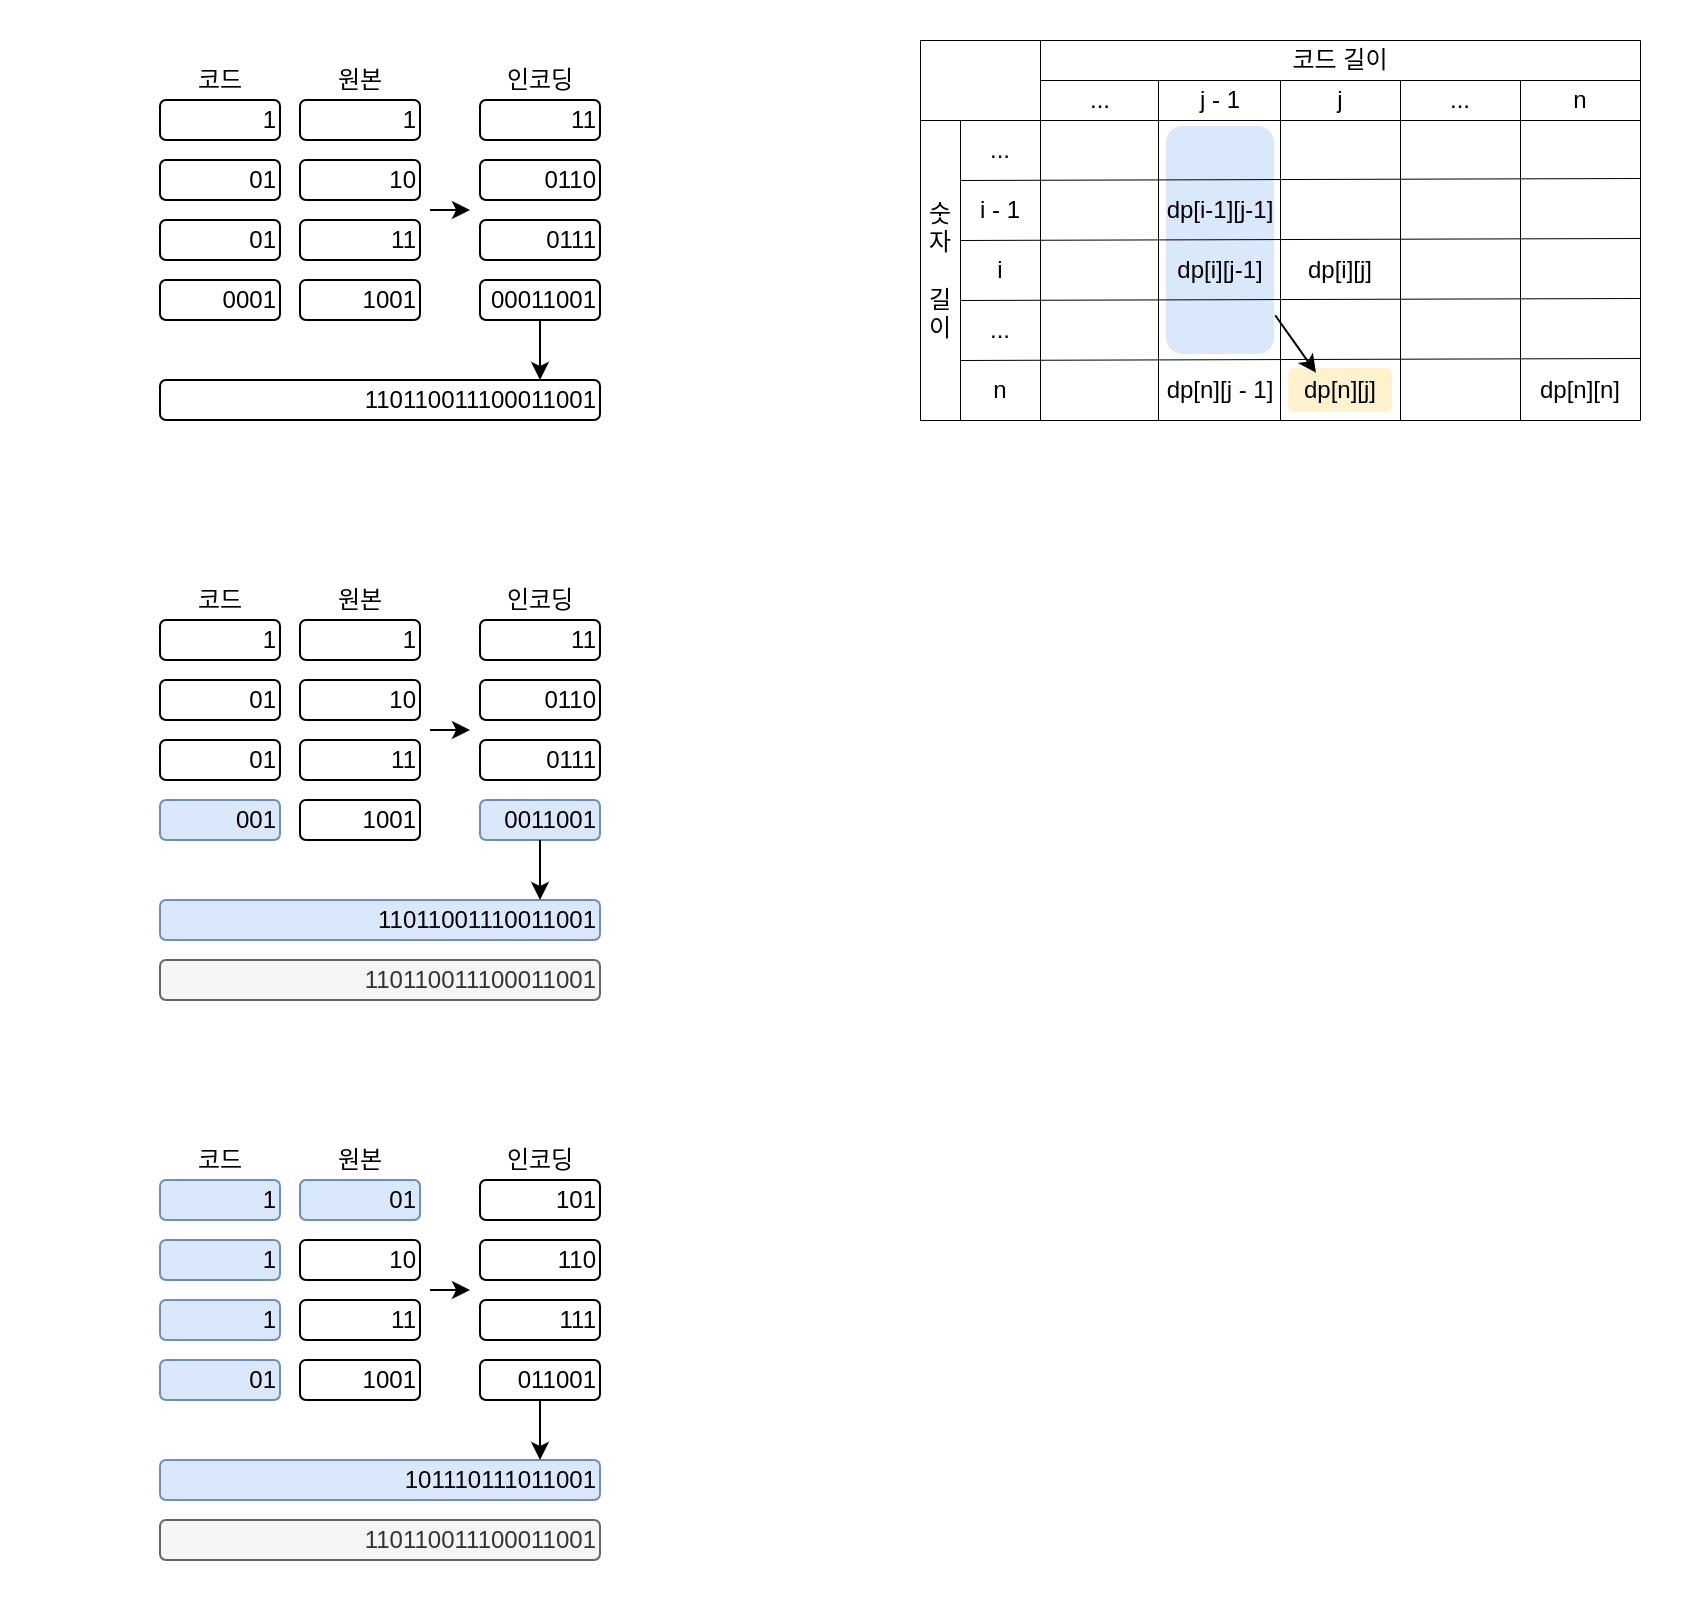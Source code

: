 <mxfile version="26.2.9">
  <diagram id="KLZLHbD8kEgf2VRzq5U3" name="페이지-1">
    <mxGraphModel dx="186" dy="358" grid="1" gridSize="10" guides="1" tooltips="1" connect="1" arrows="1" fold="1" page="1" pageScale="1" pageWidth="827" pageHeight="1169" math="0" shadow="0">
      <root>
        <mxCell id="0" />
        <mxCell id="1" parent="0" />
        <mxCell id="qim8Jm9y28PWDWVCLUx8-98" value="" style="rounded=0;whiteSpace=wrap;html=1;strokeColor=none;" vertex="1" parent="1">
          <mxGeometry x="700" y="150" width="400" height="230" as="geometry" />
        </mxCell>
        <mxCell id="qim8Jm9y28PWDWVCLUx8-109" value="" style="rounded=1;whiteSpace=wrap;html=1;fillColor=#dae8fc;strokeColor=none;" vertex="1" parent="1">
          <mxGeometry x="843" y="213" width="54" height="114" as="geometry" />
        </mxCell>
        <mxCell id="qim8Jm9y28PWDWVCLUx8-21" value="" style="rounded=0;whiteSpace=wrap;html=1;strokeColor=none;" vertex="1" parent="1">
          <mxGeometry x="260" y="170" width="380" height="210" as="geometry" />
        </mxCell>
        <mxCell id="qim8Jm9y28PWDWVCLUx8-1" value="1" style="rounded=1;whiteSpace=wrap;html=1;align=right;" vertex="1" parent="1">
          <mxGeometry x="410" y="200" width="60" height="20" as="geometry" />
        </mxCell>
        <mxCell id="qim8Jm9y28PWDWVCLUx8-3" value="10" style="rounded=1;whiteSpace=wrap;html=1;align=right;" vertex="1" parent="1">
          <mxGeometry x="410" y="230" width="60" height="20" as="geometry" />
        </mxCell>
        <mxCell id="qim8Jm9y28PWDWVCLUx8-4" value="11" style="rounded=1;whiteSpace=wrap;html=1;align=right;" vertex="1" parent="1">
          <mxGeometry x="410" y="260" width="60" height="20" as="geometry" />
        </mxCell>
        <mxCell id="qim8Jm9y28PWDWVCLUx8-5" value="1001" style="rounded=1;whiteSpace=wrap;html=1;align=right;" vertex="1" parent="1">
          <mxGeometry x="410" y="290" width="60" height="20" as="geometry" />
        </mxCell>
        <mxCell id="qim8Jm9y28PWDWVCLUx8-6" value="1" style="rounded=1;whiteSpace=wrap;html=1;align=right;" vertex="1" parent="1">
          <mxGeometry x="340" y="200" width="60" height="20" as="geometry" />
        </mxCell>
        <mxCell id="qim8Jm9y28PWDWVCLUx8-7" value="01" style="rounded=1;whiteSpace=wrap;html=1;align=right;" vertex="1" parent="1">
          <mxGeometry x="340" y="230" width="60" height="20" as="geometry" />
        </mxCell>
        <mxCell id="qim8Jm9y28PWDWVCLUx8-8" value="01" style="rounded=1;whiteSpace=wrap;html=1;align=right;" vertex="1" parent="1">
          <mxGeometry x="340" y="260" width="60" height="20" as="geometry" />
        </mxCell>
        <mxCell id="qim8Jm9y28PWDWVCLUx8-9" value="0001" style="rounded=1;whiteSpace=wrap;html=1;align=right;" vertex="1" parent="1">
          <mxGeometry x="340" y="290" width="60" height="20" as="geometry" />
        </mxCell>
        <mxCell id="qim8Jm9y28PWDWVCLUx8-10" value="코드" style="text;html=1;align=center;verticalAlign=middle;whiteSpace=wrap;rounded=0;" vertex="1" parent="1">
          <mxGeometry x="340" y="180" width="60" height="20" as="geometry" />
        </mxCell>
        <mxCell id="qim8Jm9y28PWDWVCLUx8-11" value="원본" style="text;html=1;align=center;verticalAlign=middle;whiteSpace=wrap;rounded=0;" vertex="1" parent="1">
          <mxGeometry x="410" y="180" width="60" height="20" as="geometry" />
        </mxCell>
        <mxCell id="qim8Jm9y28PWDWVCLUx8-12" value="인코딩" style="text;html=1;align=center;verticalAlign=middle;whiteSpace=wrap;rounded=0;" vertex="1" parent="1">
          <mxGeometry x="500" y="180" width="60" height="20" as="geometry" />
        </mxCell>
        <mxCell id="qim8Jm9y28PWDWVCLUx8-13" value="11" style="rounded=1;whiteSpace=wrap;html=1;align=right;" vertex="1" parent="1">
          <mxGeometry x="500" y="200" width="60" height="20" as="geometry" />
        </mxCell>
        <mxCell id="qim8Jm9y28PWDWVCLUx8-14" value="0110" style="rounded=1;whiteSpace=wrap;html=1;align=right;" vertex="1" parent="1">
          <mxGeometry x="500" y="230" width="60" height="20" as="geometry" />
        </mxCell>
        <mxCell id="qim8Jm9y28PWDWVCLUx8-15" value="0111" style="rounded=1;whiteSpace=wrap;html=1;align=right;" vertex="1" parent="1">
          <mxGeometry x="500" y="260" width="60" height="20" as="geometry" />
        </mxCell>
        <mxCell id="qim8Jm9y28PWDWVCLUx8-16" value="00011001" style="rounded=1;whiteSpace=wrap;html=1;align=right;" vertex="1" parent="1">
          <mxGeometry x="500" y="290" width="60" height="20" as="geometry" />
        </mxCell>
        <mxCell id="qim8Jm9y28PWDWVCLUx8-17" value="110110011100011001" style="rounded=1;whiteSpace=wrap;html=1;align=right;" vertex="1" parent="1">
          <mxGeometry x="340" y="340" width="220" height="20" as="geometry" />
        </mxCell>
        <mxCell id="qim8Jm9y28PWDWVCLUx8-18" value="" style="endArrow=classic;html=1;rounded=0;" edge="1" parent="1">
          <mxGeometry width="50" height="50" relative="1" as="geometry">
            <mxPoint x="475" y="255" as="sourcePoint" />
            <mxPoint x="495" y="255" as="targetPoint" />
          </mxGeometry>
        </mxCell>
        <mxCell id="qim8Jm9y28PWDWVCLUx8-19" value="" style="endArrow=classic;html=1;rounded=0;" edge="1" parent="1" source="qim8Jm9y28PWDWVCLUx8-16">
          <mxGeometry width="50" height="50" relative="1" as="geometry">
            <mxPoint x="380" y="270" as="sourcePoint" />
            <mxPoint x="530" y="340" as="targetPoint" />
          </mxGeometry>
        </mxCell>
        <mxCell id="qim8Jm9y28PWDWVCLUx8-22" value="" style="rounded=0;whiteSpace=wrap;html=1;strokeColor=none;" vertex="1" parent="1">
          <mxGeometry x="260" y="430" width="380" height="240" as="geometry" />
        </mxCell>
        <mxCell id="qim8Jm9y28PWDWVCLUx8-23" value="1" style="rounded=1;whiteSpace=wrap;html=1;align=right;" vertex="1" parent="1">
          <mxGeometry x="410" y="460" width="60" height="20" as="geometry" />
        </mxCell>
        <mxCell id="qim8Jm9y28PWDWVCLUx8-24" value="10" style="rounded=1;whiteSpace=wrap;html=1;align=right;" vertex="1" parent="1">
          <mxGeometry x="410" y="490" width="60" height="20" as="geometry" />
        </mxCell>
        <mxCell id="qim8Jm9y28PWDWVCLUx8-25" value="11" style="rounded=1;whiteSpace=wrap;html=1;align=right;" vertex="1" parent="1">
          <mxGeometry x="410" y="520" width="60" height="20" as="geometry" />
        </mxCell>
        <mxCell id="qim8Jm9y28PWDWVCLUx8-26" value="1001" style="rounded=1;whiteSpace=wrap;html=1;align=right;" vertex="1" parent="1">
          <mxGeometry x="410" y="550" width="60" height="20" as="geometry" />
        </mxCell>
        <mxCell id="qim8Jm9y28PWDWVCLUx8-27" value="1" style="rounded=1;whiteSpace=wrap;html=1;align=right;" vertex="1" parent="1">
          <mxGeometry x="340" y="460" width="60" height="20" as="geometry" />
        </mxCell>
        <mxCell id="qim8Jm9y28PWDWVCLUx8-28" value="01" style="rounded=1;whiteSpace=wrap;html=1;align=right;" vertex="1" parent="1">
          <mxGeometry x="340" y="490" width="60" height="20" as="geometry" />
        </mxCell>
        <mxCell id="qim8Jm9y28PWDWVCLUx8-29" value="01" style="rounded=1;whiteSpace=wrap;html=1;align=right;" vertex="1" parent="1">
          <mxGeometry x="340" y="520" width="60" height="20" as="geometry" />
        </mxCell>
        <mxCell id="qim8Jm9y28PWDWVCLUx8-30" value="001" style="rounded=1;whiteSpace=wrap;html=1;align=right;fillColor=#dae8fc;strokeColor=#6c8ebf;" vertex="1" parent="1">
          <mxGeometry x="340" y="550" width="60" height="20" as="geometry" />
        </mxCell>
        <mxCell id="qim8Jm9y28PWDWVCLUx8-31" value="코드" style="text;html=1;align=center;verticalAlign=middle;whiteSpace=wrap;rounded=0;" vertex="1" parent="1">
          <mxGeometry x="340" y="440" width="60" height="20" as="geometry" />
        </mxCell>
        <mxCell id="qim8Jm9y28PWDWVCLUx8-32" value="원본" style="text;html=1;align=center;verticalAlign=middle;whiteSpace=wrap;rounded=0;" vertex="1" parent="1">
          <mxGeometry x="410" y="440" width="60" height="20" as="geometry" />
        </mxCell>
        <mxCell id="qim8Jm9y28PWDWVCLUx8-33" value="인코딩" style="text;html=1;align=center;verticalAlign=middle;whiteSpace=wrap;rounded=0;" vertex="1" parent="1">
          <mxGeometry x="500" y="440" width="60" height="20" as="geometry" />
        </mxCell>
        <mxCell id="qim8Jm9y28PWDWVCLUx8-34" value="11" style="rounded=1;whiteSpace=wrap;html=1;align=right;" vertex="1" parent="1">
          <mxGeometry x="500" y="460" width="60" height="20" as="geometry" />
        </mxCell>
        <mxCell id="qim8Jm9y28PWDWVCLUx8-35" value="0110" style="rounded=1;whiteSpace=wrap;html=1;align=right;" vertex="1" parent="1">
          <mxGeometry x="500" y="490" width="60" height="20" as="geometry" />
        </mxCell>
        <mxCell id="qim8Jm9y28PWDWVCLUx8-36" value="0111" style="rounded=1;whiteSpace=wrap;html=1;align=right;" vertex="1" parent="1">
          <mxGeometry x="500" y="520" width="60" height="20" as="geometry" />
        </mxCell>
        <mxCell id="qim8Jm9y28PWDWVCLUx8-37" value="0011001" style="rounded=1;whiteSpace=wrap;html=1;align=right;fillColor=#dae8fc;strokeColor=#6c8ebf;" vertex="1" parent="1">
          <mxGeometry x="500" y="550" width="60" height="20" as="geometry" />
        </mxCell>
        <mxCell id="qim8Jm9y28PWDWVCLUx8-38" value="11011001110011001" style="rounded=1;whiteSpace=wrap;html=1;align=right;fillColor=#dae8fc;strokeColor=#6c8ebf;" vertex="1" parent="1">
          <mxGeometry x="340" y="600" width="220" height="20" as="geometry" />
        </mxCell>
        <mxCell id="qim8Jm9y28PWDWVCLUx8-39" value="" style="endArrow=classic;html=1;rounded=0;" edge="1" parent="1">
          <mxGeometry width="50" height="50" relative="1" as="geometry">
            <mxPoint x="475" y="515" as="sourcePoint" />
            <mxPoint x="495" y="515" as="targetPoint" />
          </mxGeometry>
        </mxCell>
        <mxCell id="qim8Jm9y28PWDWVCLUx8-40" value="" style="endArrow=classic;html=1;rounded=0;" edge="1" parent="1" source="qim8Jm9y28PWDWVCLUx8-37">
          <mxGeometry width="50" height="50" relative="1" as="geometry">
            <mxPoint x="380" y="530" as="sourcePoint" />
            <mxPoint x="530" y="600" as="targetPoint" />
          </mxGeometry>
        </mxCell>
        <mxCell id="qim8Jm9y28PWDWVCLUx8-41" value="110110011100011001" style="rounded=1;whiteSpace=wrap;html=1;align=right;fillColor=#f5f5f5;fontColor=#333333;strokeColor=#666666;" vertex="1" parent="1">
          <mxGeometry x="340" y="630" width="220" height="20" as="geometry" />
        </mxCell>
        <mxCell id="qim8Jm9y28PWDWVCLUx8-42" value="" style="rounded=0;whiteSpace=wrap;html=1;strokeColor=none;" vertex="1" parent="1">
          <mxGeometry x="260" y="710" width="380" height="240" as="geometry" />
        </mxCell>
        <mxCell id="qim8Jm9y28PWDWVCLUx8-43" value="01" style="rounded=1;whiteSpace=wrap;html=1;align=right;fillColor=#dae8fc;strokeColor=#6c8ebf;" vertex="1" parent="1">
          <mxGeometry x="410" y="740" width="60" height="20" as="geometry" />
        </mxCell>
        <mxCell id="qim8Jm9y28PWDWVCLUx8-44" value="10" style="rounded=1;whiteSpace=wrap;html=1;align=right;" vertex="1" parent="1">
          <mxGeometry x="410" y="770" width="60" height="20" as="geometry" />
        </mxCell>
        <mxCell id="qim8Jm9y28PWDWVCLUx8-45" value="11" style="rounded=1;whiteSpace=wrap;html=1;align=right;" vertex="1" parent="1">
          <mxGeometry x="410" y="800" width="60" height="20" as="geometry" />
        </mxCell>
        <mxCell id="qim8Jm9y28PWDWVCLUx8-46" value="1001" style="rounded=1;whiteSpace=wrap;html=1;align=right;" vertex="1" parent="1">
          <mxGeometry x="410" y="830" width="60" height="20" as="geometry" />
        </mxCell>
        <mxCell id="qim8Jm9y28PWDWVCLUx8-47" value="1" style="rounded=1;whiteSpace=wrap;html=1;align=right;fillColor=#dae8fc;strokeColor=#6c8ebf;" vertex="1" parent="1">
          <mxGeometry x="340" y="740" width="60" height="20" as="geometry" />
        </mxCell>
        <mxCell id="qim8Jm9y28PWDWVCLUx8-48" value="1" style="rounded=1;whiteSpace=wrap;html=1;align=right;fillColor=#dae8fc;strokeColor=#6c8ebf;" vertex="1" parent="1">
          <mxGeometry x="340" y="770" width="60" height="20" as="geometry" />
        </mxCell>
        <mxCell id="qim8Jm9y28PWDWVCLUx8-49" value="1" style="rounded=1;whiteSpace=wrap;html=1;align=right;fillColor=#dae8fc;strokeColor=#6c8ebf;" vertex="1" parent="1">
          <mxGeometry x="340" y="800" width="60" height="20" as="geometry" />
        </mxCell>
        <mxCell id="qim8Jm9y28PWDWVCLUx8-50" value="01" style="rounded=1;whiteSpace=wrap;html=1;align=right;fillColor=#dae8fc;strokeColor=#6c8ebf;" vertex="1" parent="1">
          <mxGeometry x="340" y="830" width="60" height="20" as="geometry" />
        </mxCell>
        <mxCell id="qim8Jm9y28PWDWVCLUx8-51" value="코드" style="text;html=1;align=center;verticalAlign=middle;whiteSpace=wrap;rounded=0;" vertex="1" parent="1">
          <mxGeometry x="340" y="720" width="60" height="20" as="geometry" />
        </mxCell>
        <mxCell id="qim8Jm9y28PWDWVCLUx8-52" value="원본" style="text;html=1;align=center;verticalAlign=middle;whiteSpace=wrap;rounded=0;" vertex="1" parent="1">
          <mxGeometry x="410" y="720" width="60" height="20" as="geometry" />
        </mxCell>
        <mxCell id="qim8Jm9y28PWDWVCLUx8-53" value="인코딩" style="text;html=1;align=center;verticalAlign=middle;whiteSpace=wrap;rounded=0;" vertex="1" parent="1">
          <mxGeometry x="500" y="720" width="60" height="20" as="geometry" />
        </mxCell>
        <mxCell id="qim8Jm9y28PWDWVCLUx8-54" value="101" style="rounded=1;whiteSpace=wrap;html=1;align=right;" vertex="1" parent="1">
          <mxGeometry x="500" y="740" width="60" height="20" as="geometry" />
        </mxCell>
        <mxCell id="qim8Jm9y28PWDWVCLUx8-55" value="110" style="rounded=1;whiteSpace=wrap;html=1;align=right;" vertex="1" parent="1">
          <mxGeometry x="500" y="770" width="60" height="20" as="geometry" />
        </mxCell>
        <mxCell id="qim8Jm9y28PWDWVCLUx8-56" value="111" style="rounded=1;whiteSpace=wrap;html=1;align=right;" vertex="1" parent="1">
          <mxGeometry x="500" y="800" width="60" height="20" as="geometry" />
        </mxCell>
        <mxCell id="qim8Jm9y28PWDWVCLUx8-57" value="011001" style="rounded=1;whiteSpace=wrap;html=1;align=right;" vertex="1" parent="1">
          <mxGeometry x="500" y="830" width="60" height="20" as="geometry" />
        </mxCell>
        <mxCell id="qim8Jm9y28PWDWVCLUx8-58" value="101110111011001" style="rounded=1;whiteSpace=wrap;html=1;align=right;fillColor=#dae8fc;strokeColor=#6c8ebf;" vertex="1" parent="1">
          <mxGeometry x="340" y="880" width="220" height="20" as="geometry" />
        </mxCell>
        <mxCell id="qim8Jm9y28PWDWVCLUx8-59" value="" style="endArrow=classic;html=1;rounded=0;" edge="1" parent="1">
          <mxGeometry width="50" height="50" relative="1" as="geometry">
            <mxPoint x="475" y="795" as="sourcePoint" />
            <mxPoint x="495" y="795" as="targetPoint" />
          </mxGeometry>
        </mxCell>
        <mxCell id="qim8Jm9y28PWDWVCLUx8-60" value="" style="endArrow=classic;html=1;rounded=0;" edge="1" parent="1" source="qim8Jm9y28PWDWVCLUx8-57">
          <mxGeometry width="50" height="50" relative="1" as="geometry">
            <mxPoint x="380" y="810" as="sourcePoint" />
            <mxPoint x="530" y="880" as="targetPoint" />
          </mxGeometry>
        </mxCell>
        <mxCell id="qim8Jm9y28PWDWVCLUx8-61" value="110110011100011001" style="rounded=1;whiteSpace=wrap;html=1;align=right;fillColor=#f5f5f5;fontColor=#333333;strokeColor=#666666;" vertex="1" parent="1">
          <mxGeometry x="340" y="910" width="220" height="20" as="geometry" />
        </mxCell>
        <mxCell id="qim8Jm9y28PWDWVCLUx8-63" value="j - 1" style="text;html=1;align=center;verticalAlign=middle;whiteSpace=wrap;rounded=0;" vertex="1" parent="1">
          <mxGeometry x="840" y="190" width="60" height="20" as="geometry" />
        </mxCell>
        <mxCell id="qim8Jm9y28PWDWVCLUx8-64" value="코드 길이" style="text;html=1;align=center;verticalAlign=middle;whiteSpace=wrap;rounded=0;" vertex="1" parent="1">
          <mxGeometry x="780" y="170" width="300" height="20" as="geometry" />
        </mxCell>
        <mxCell id="qim8Jm9y28PWDWVCLUx8-65" value="j" style="text;html=1;align=center;verticalAlign=middle;whiteSpace=wrap;rounded=0;" vertex="1" parent="1">
          <mxGeometry x="900" y="190" width="60" height="20" as="geometry" />
        </mxCell>
        <mxCell id="qim8Jm9y28PWDWVCLUx8-66" value="숫&lt;div&gt;자&lt;/div&gt;&lt;div&gt;&lt;br&gt;&lt;/div&gt;&lt;div&gt;길&lt;/div&gt;&lt;div&gt;이&lt;/div&gt;" style="text;html=1;align=center;verticalAlign=middle;whiteSpace=wrap;rounded=0;" vertex="1" parent="1">
          <mxGeometry x="720" y="210" width="20" height="150" as="geometry" />
        </mxCell>
        <mxCell id="qim8Jm9y28PWDWVCLUx8-67" value="..." style="text;html=1;align=center;verticalAlign=middle;whiteSpace=wrap;rounded=0;" vertex="1" parent="1">
          <mxGeometry x="960" y="190" width="60" height="20" as="geometry" />
        </mxCell>
        <mxCell id="qim8Jm9y28PWDWVCLUx8-68" value="" style="endArrow=none;html=1;rounded=0;strokeWidth=0.5;exitX=1;exitY=1;exitDx=0;exitDy=0;" edge="1" parent="1" source="qim8Jm9y28PWDWVCLUx8-92">
          <mxGeometry width="50" height="50" relative="1" as="geometry">
            <mxPoint x="780" y="375" as="sourcePoint" />
            <mxPoint x="780" y="170" as="targetPoint" />
          </mxGeometry>
        </mxCell>
        <mxCell id="qim8Jm9y28PWDWVCLUx8-69" value="" style="endArrow=none;html=1;rounded=0;strokeWidth=0.5;entryX=0;entryY=0.25;entryDx=0;entryDy=0;" edge="1" parent="1">
          <mxGeometry width="50" height="50" relative="1" as="geometry">
            <mxPoint x="900" y="360" as="sourcePoint" />
            <mxPoint x="900" y="190" as="targetPoint" />
          </mxGeometry>
        </mxCell>
        <mxCell id="qim8Jm9y28PWDWVCLUx8-70" value="" style="endArrow=none;html=1;rounded=0;strokeWidth=0.5;entryX=0;entryY=0.25;entryDx=0;entryDy=0;" edge="1" parent="1">
          <mxGeometry width="50" height="50" relative="1" as="geometry">
            <mxPoint x="960" y="360" as="sourcePoint" />
            <mxPoint x="960" y="190" as="targetPoint" />
          </mxGeometry>
        </mxCell>
        <mxCell id="qim8Jm9y28PWDWVCLUx8-72" value="" style="endArrow=none;html=1;rounded=0;strokeWidth=0.5;entryX=1;entryY=0;entryDx=0;entryDy=0;exitX=0;exitY=0;exitDx=0;exitDy=0;" edge="1" parent="1" source="qim8Jm9y28PWDWVCLUx8-74" target="qim8Jm9y28PWDWVCLUx8-78">
          <mxGeometry width="50" height="50" relative="1" as="geometry">
            <mxPoint x="720" y="190" as="sourcePoint" />
            <mxPoint x="1020" y="190" as="targetPoint" />
          </mxGeometry>
        </mxCell>
        <mxCell id="qim8Jm9y28PWDWVCLUx8-73" value="" style="endArrow=none;html=1;rounded=0;strokeWidth=0.5;entryX=1;entryY=1;entryDx=0;entryDy=0;" edge="1" parent="1" target="qim8Jm9y28PWDWVCLUx8-78">
          <mxGeometry width="50" height="50" relative="1" as="geometry">
            <mxPoint x="720" y="210" as="sourcePoint" />
            <mxPoint x="1020" y="210" as="targetPoint" />
          </mxGeometry>
        </mxCell>
        <mxCell id="qim8Jm9y28PWDWVCLUx8-74" value="..." style="text;html=1;align=center;verticalAlign=middle;whiteSpace=wrap;rounded=0;" vertex="1" parent="1">
          <mxGeometry x="780" y="190" width="60" height="20" as="geometry" />
        </mxCell>
        <mxCell id="qim8Jm9y28PWDWVCLUx8-77" value="" style="endArrow=none;html=1;rounded=0;strokeWidth=0.5;entryX=0;entryY=0.25;entryDx=0;entryDy=0;" edge="1" parent="1">
          <mxGeometry width="50" height="50" relative="1" as="geometry">
            <mxPoint x="839" y="360" as="sourcePoint" />
            <mxPoint x="839" y="190" as="targetPoint" />
          </mxGeometry>
        </mxCell>
        <mxCell id="qim8Jm9y28PWDWVCLUx8-78" value="n" style="text;html=1;align=center;verticalAlign=middle;whiteSpace=wrap;rounded=0;" vertex="1" parent="1">
          <mxGeometry x="1020" y="190" width="60" height="20" as="geometry" />
        </mxCell>
        <mxCell id="qim8Jm9y28PWDWVCLUx8-80" value="" style="endArrow=none;html=1;rounded=0;strokeWidth=0.5;entryX=1;entryY=0;entryDx=0;entryDy=0;" edge="1" parent="1">
          <mxGeometry width="50" height="50" relative="1" as="geometry">
            <mxPoint x="1080" y="360" as="sourcePoint" />
            <mxPoint x="1080" y="170" as="targetPoint" />
          </mxGeometry>
        </mxCell>
        <mxCell id="qim8Jm9y28PWDWVCLUx8-81" value="" style="endArrow=none;html=1;rounded=0;strokeWidth=0.5;entryX=0;entryY=0.25;entryDx=0;entryDy=0;" edge="1" parent="1">
          <mxGeometry width="50" height="50" relative="1" as="geometry">
            <mxPoint x="1020" y="360" as="sourcePoint" />
            <mxPoint x="1020" y="190" as="targetPoint" />
          </mxGeometry>
        </mxCell>
        <mxCell id="qim8Jm9y28PWDWVCLUx8-82" value="..." style="text;html=1;align=center;verticalAlign=middle;whiteSpace=wrap;rounded=0;" vertex="1" parent="1">
          <mxGeometry x="740" y="210" width="40" height="30" as="geometry" />
        </mxCell>
        <mxCell id="qim8Jm9y28PWDWVCLUx8-85" value="" style="endArrow=none;html=1;rounded=0;strokeWidth=0.5;entryX=1;entryY=1;entryDx=0;entryDy=0;exitX=0;exitY=1;exitDx=0;exitDy=0;" edge="1" parent="1" source="qim8Jm9y28PWDWVCLUx8-82">
          <mxGeometry width="50" height="50" relative="1" as="geometry">
            <mxPoint x="730" y="239" as="sourcePoint" />
            <mxPoint x="1080" y="239" as="targetPoint" />
          </mxGeometry>
        </mxCell>
        <mxCell id="qim8Jm9y28PWDWVCLUx8-86" value="i - 1" style="text;html=1;align=center;verticalAlign=middle;whiteSpace=wrap;rounded=0;" vertex="1" parent="1">
          <mxGeometry x="740" y="240" width="40" height="30" as="geometry" />
        </mxCell>
        <mxCell id="qim8Jm9y28PWDWVCLUx8-87" value="" style="endArrow=none;html=1;rounded=0;strokeWidth=0.5;entryX=1;entryY=1;entryDx=0;entryDy=0;exitX=0;exitY=1;exitDx=0;exitDy=0;" edge="1" source="qim8Jm9y28PWDWVCLUx8-86" parent="1">
          <mxGeometry width="50" height="50" relative="1" as="geometry">
            <mxPoint x="730" y="269" as="sourcePoint" />
            <mxPoint x="1080" y="269" as="targetPoint" />
          </mxGeometry>
        </mxCell>
        <mxCell id="qim8Jm9y28PWDWVCLUx8-88" value="i" style="text;html=1;align=center;verticalAlign=middle;whiteSpace=wrap;rounded=0;" vertex="1" parent="1">
          <mxGeometry x="740" y="270" width="40" height="30" as="geometry" />
        </mxCell>
        <mxCell id="qim8Jm9y28PWDWVCLUx8-89" value="" style="endArrow=none;html=1;rounded=0;strokeWidth=0.5;entryX=1;entryY=1;entryDx=0;entryDy=0;exitX=0;exitY=1;exitDx=0;exitDy=0;" edge="1" source="qim8Jm9y28PWDWVCLUx8-88" parent="1">
          <mxGeometry width="50" height="50" relative="1" as="geometry">
            <mxPoint x="730" y="299" as="sourcePoint" />
            <mxPoint x="1080" y="299" as="targetPoint" />
          </mxGeometry>
        </mxCell>
        <mxCell id="qim8Jm9y28PWDWVCLUx8-90" value="..." style="text;html=1;align=center;verticalAlign=middle;whiteSpace=wrap;rounded=0;" vertex="1" parent="1">
          <mxGeometry x="740" y="300" width="40" height="30" as="geometry" />
        </mxCell>
        <mxCell id="qim8Jm9y28PWDWVCLUx8-91" value="" style="endArrow=none;html=1;rounded=0;strokeWidth=0.5;entryX=1;entryY=1;entryDx=0;entryDy=0;exitX=0;exitY=1;exitDx=0;exitDy=0;" edge="1" source="qim8Jm9y28PWDWVCLUx8-90" parent="1">
          <mxGeometry width="50" height="50" relative="1" as="geometry">
            <mxPoint x="730" y="329" as="sourcePoint" />
            <mxPoint x="1080" y="329" as="targetPoint" />
          </mxGeometry>
        </mxCell>
        <mxCell id="qim8Jm9y28PWDWVCLUx8-92" value="n" style="text;html=1;align=center;verticalAlign=middle;whiteSpace=wrap;rounded=0;" vertex="1" parent="1">
          <mxGeometry x="740" y="330" width="40" height="30" as="geometry" />
        </mxCell>
        <mxCell id="qim8Jm9y28PWDWVCLUx8-93" value="" style="endArrow=none;html=1;rounded=0;strokeWidth=0.5;entryX=1;entryY=1;entryDx=0;entryDy=0;" edge="1" parent="1">
          <mxGeometry width="50" height="50" relative="1" as="geometry">
            <mxPoint x="720" y="360" as="sourcePoint" />
            <mxPoint x="1080" y="360" as="targetPoint" />
          </mxGeometry>
        </mxCell>
        <mxCell id="qim8Jm9y28PWDWVCLUx8-95" value="" style="endArrow=none;html=1;rounded=0;strokeWidth=0.5;exitX=1;exitY=1;exitDx=0;exitDy=0;" edge="1" parent="1">
          <mxGeometry width="50" height="50" relative="1" as="geometry">
            <mxPoint x="720" y="360" as="sourcePoint" />
            <mxPoint x="720" y="170" as="targetPoint" />
          </mxGeometry>
        </mxCell>
        <mxCell id="qim8Jm9y28PWDWVCLUx8-96" value="" style="endArrow=none;html=1;rounded=0;strokeWidth=0.5;exitX=1;exitY=1;exitDx=0;exitDy=0;" edge="1" parent="1">
          <mxGeometry width="50" height="50" relative="1" as="geometry">
            <mxPoint x="740" y="360" as="sourcePoint" />
            <mxPoint x="740" y="210" as="targetPoint" />
          </mxGeometry>
        </mxCell>
        <mxCell id="qim8Jm9y28PWDWVCLUx8-97" value="" style="endArrow=none;html=1;rounded=0;strokeWidth=0.5;entryX=1;entryY=1;entryDx=0;entryDy=0;" edge="1" parent="1">
          <mxGeometry width="50" height="50" relative="1" as="geometry">
            <mxPoint x="720" y="170" as="sourcePoint" />
            <mxPoint x="1080" y="170" as="targetPoint" />
          </mxGeometry>
        </mxCell>
        <mxCell id="qim8Jm9y28PWDWVCLUx8-99" value="dp[i-1][j-1]" style="text;html=1;align=center;verticalAlign=middle;whiteSpace=wrap;rounded=0;" vertex="1" parent="1">
          <mxGeometry x="840" y="245" width="60" height="20" as="geometry" />
        </mxCell>
        <mxCell id="qim8Jm9y28PWDWVCLUx8-100" value="dp[i][j-1]" style="text;html=1;align=center;verticalAlign=middle;whiteSpace=wrap;rounded=0;" vertex="1" parent="1">
          <mxGeometry x="840" y="275" width="60" height="20" as="geometry" />
        </mxCell>
        <mxCell id="qim8Jm9y28PWDWVCLUx8-101" value="dp[i][j]" style="text;html=1;align=center;verticalAlign=middle;whiteSpace=wrap;rounded=0;" vertex="1" parent="1">
          <mxGeometry x="900" y="275" width="60" height="20" as="geometry" />
        </mxCell>
        <mxCell id="qim8Jm9y28PWDWVCLUx8-103" value="dp[n][j - 1]" style="text;html=1;align=center;verticalAlign=middle;whiteSpace=wrap;rounded=0;" vertex="1" parent="1">
          <mxGeometry x="840" y="335" width="60" height="20" as="geometry" />
        </mxCell>
        <mxCell id="qim8Jm9y28PWDWVCLUx8-106" value="" style="rounded=1;whiteSpace=wrap;html=1;strokeColor=none;fillColor=#fff2cc;" vertex="1" parent="1">
          <mxGeometry x="904" y="334" width="52" height="22" as="geometry" />
        </mxCell>
        <mxCell id="qim8Jm9y28PWDWVCLUx8-104" value="dp[n][j]" style="text;html=1;align=center;verticalAlign=middle;whiteSpace=wrap;rounded=0;" vertex="1" parent="1">
          <mxGeometry x="900" y="335" width="60" height="20" as="geometry" />
        </mxCell>
        <mxCell id="qim8Jm9y28PWDWVCLUx8-105" value="dp[n][n]" style="text;html=1;align=center;verticalAlign=middle;whiteSpace=wrap;rounded=0;" vertex="1" parent="1">
          <mxGeometry x="1020" y="335" width="60" height="20" as="geometry" />
        </mxCell>
        <mxCell id="qim8Jm9y28PWDWVCLUx8-110" value="" style="endArrow=classic;html=1;rounded=0;exitX=1.011;exitY=0.83;exitDx=0;exitDy=0;exitPerimeter=0;entryX=0.3;entryY=0.07;entryDx=0;entryDy=0;entryPerimeter=0;" edge="1" parent="1" source="qim8Jm9y28PWDWVCLUx8-109" target="qim8Jm9y28PWDWVCLUx8-104">
          <mxGeometry width="50" height="50" relative="1" as="geometry">
            <mxPoint x="870" y="350" as="sourcePoint" />
            <mxPoint x="920" y="300" as="targetPoint" />
          </mxGeometry>
        </mxCell>
      </root>
    </mxGraphModel>
  </diagram>
</mxfile>
